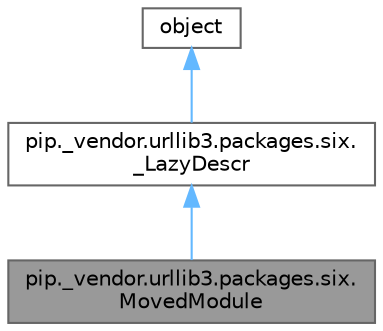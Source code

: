 digraph "pip._vendor.urllib3.packages.six.MovedModule"
{
 // LATEX_PDF_SIZE
  bgcolor="transparent";
  edge [fontname=Helvetica,fontsize=10,labelfontname=Helvetica,labelfontsize=10];
  node [fontname=Helvetica,fontsize=10,shape=box,height=0.2,width=0.4];
  Node1 [id="Node000001",label="pip._vendor.urllib3.packages.six.\lMovedModule",height=0.2,width=0.4,color="gray40", fillcolor="grey60", style="filled", fontcolor="black",tooltip=" "];
  Node2 -> Node1 [id="edge3_Node000001_Node000002",dir="back",color="steelblue1",style="solid",tooltip=" "];
  Node2 [id="Node000002",label="pip._vendor.urllib3.packages.six.\l_LazyDescr",height=0.2,width=0.4,color="gray40", fillcolor="white", style="filled",URL="$classpip_1_1__vendor_1_1urllib3_1_1packages_1_1six_1_1__LazyDescr.html",tooltip=" "];
  Node3 -> Node2 [id="edge4_Node000002_Node000003",dir="back",color="steelblue1",style="solid",tooltip=" "];
  Node3 [id="Node000003",label="object",height=0.2,width=0.4,color="gray40", fillcolor="white", style="filled",tooltip=" "];
}
